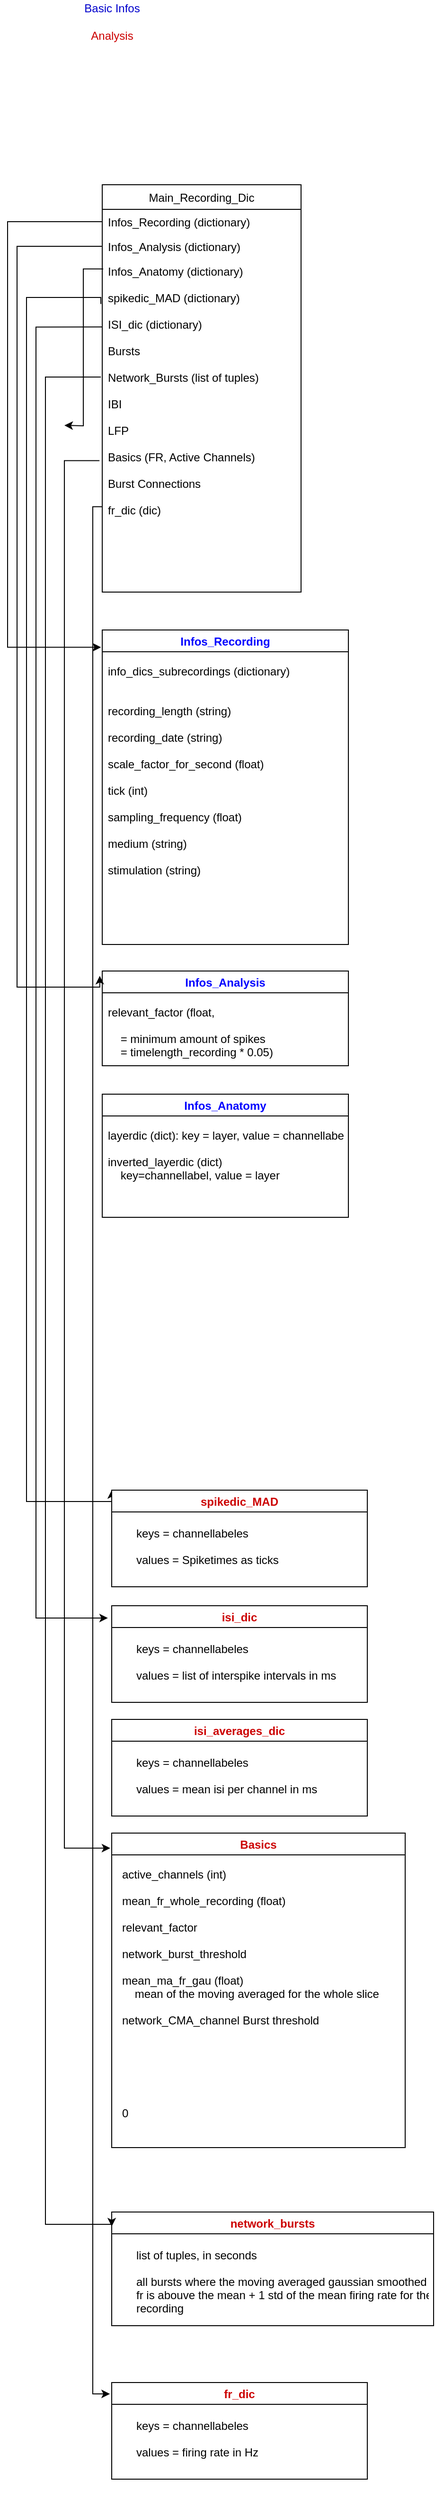 <mxfile version="15.2.9" type="github">
  <diagram id="vBnOlz8iTsaYxyx_wYCy" name="Page-1">
    <mxGraphModel dx="507" dy="1140" grid="1" gridSize="10" guides="1" tooltips="1" connect="1" arrows="1" fold="1" page="1" pageScale="1" pageWidth="827" pageHeight="1169" math="0" shadow="0">
      <root>
        <mxCell id="0" />
        <mxCell id="1" parent="0" />
        <mxCell id="hhfGfqor65zBzNXSn3MG-1" value="Main_Recording_Dic" style="swimlane;fontStyle=0;childLayout=stackLayout;horizontal=1;startSize=26;horizontalStack=0;resizeParent=1;resizeParentMax=0;resizeLast=0;collapsible=1;marginBottom=0;" parent="1" vertex="1">
          <mxGeometry x="140" y="220" width="210" height="430" as="geometry" />
        </mxCell>
        <mxCell id="hhfGfqor65zBzNXSn3MG-2" value="Infos_Recording (dictionary)" style="text;strokeColor=none;fillColor=none;align=left;verticalAlign=top;spacingLeft=4;spacingRight=4;overflow=hidden;rotatable=0;points=[[0,0.5],[1,0.5]];portConstraint=eastwest;" parent="hhfGfqor65zBzNXSn3MG-1" vertex="1">
          <mxGeometry y="26" width="210" height="26" as="geometry" />
        </mxCell>
        <mxCell id="hhfGfqor65zBzNXSn3MG-3" value="Infos_Analysis (dictionary)" style="text;strokeColor=none;fillColor=none;align=left;verticalAlign=top;spacingLeft=4;spacingRight=4;overflow=hidden;rotatable=0;points=[[0,0.5],[1,0.5]];portConstraint=eastwest;" parent="hhfGfqor65zBzNXSn3MG-1" vertex="1">
          <mxGeometry y="52" width="210" height="26" as="geometry" />
        </mxCell>
        <mxCell id="hhfGfqor65zBzNXSn3MG-4" value="Infos_Anatomy (dictionary)&#xa;&#xa;spikedic_MAD (dictionary)&#xa;&#xa;ISI_dic (dictionary)&#xa;&#xa;Bursts&#xa;&#xa;Network_Bursts (list of tuples)&#xa;&#xa;IBI&#xa;&#xa;LFP&#xa;&#xa;Basics (FR, Active Channels)&#xa;&#xa;Burst Connections&#xa;&#xa;fr_dic (dic)&#xa;&#xa;" style="text;strokeColor=none;fillColor=none;align=left;verticalAlign=top;spacingLeft=4;spacingRight=4;overflow=hidden;rotatable=0;points=[[0,0.5],[1,0.5]];portConstraint=eastwest;" parent="hhfGfqor65zBzNXSn3MG-1" vertex="1">
          <mxGeometry y="78" width="210" height="352" as="geometry" />
        </mxCell>
        <mxCell id="hhfGfqor65zBzNXSn3MG-6" value="&lt;div&gt;&lt;font color=&quot;#0000CC&quot;&gt;Basic Infos&lt;/font&gt;&lt;/div&gt;&lt;div&gt;&lt;br&gt;&lt;/div&gt;&lt;div&gt;&lt;font color=&quot;#CC0000&quot;&gt;Analysis&lt;/font&gt;&lt;/div&gt;&lt;div&gt;&lt;br&gt;&lt;/div&gt;&lt;div&gt;&lt;br&gt;&lt;/div&gt;&lt;div&gt;&lt;br&gt;&lt;/div&gt;" style="text;html=1;align=center;verticalAlign=middle;resizable=0;points=[];autosize=1;strokeColor=none;fillColor=none;" parent="1" vertex="1">
          <mxGeometry x="115" y="25" width="70" height="90" as="geometry" />
        </mxCell>
        <mxCell id="hhfGfqor65zBzNXSn3MG-7" style="edgeStyle=orthogonalEdgeStyle;rounded=0;orthogonalLoop=1;jettySize=auto;html=1;exitX=0;exitY=0.5;exitDx=0;exitDy=0;fontColor=#0000FF;entryX=-0.005;entryY=0.055;entryDx=0;entryDy=0;entryPerimeter=0;" parent="1" source="hhfGfqor65zBzNXSn3MG-2" target="hhfGfqor65zBzNXSn3MG-8" edge="1">
          <mxGeometry relative="1" as="geometry">
            <mxPoint x="60" y="720" as="targetPoint" />
            <Array as="points">
              <mxPoint x="40" y="259" />
              <mxPoint x="40" y="708" />
            </Array>
          </mxGeometry>
        </mxCell>
        <mxCell id="hhfGfqor65zBzNXSn3MG-8" value="Infos_Recording" style="swimlane;fontColor=#0000FF;" parent="1" vertex="1">
          <mxGeometry x="140" y="690" width="260" height="332" as="geometry" />
        </mxCell>
        <mxCell id="hhfGfqor65zBzNXSn3MG-9" value="info_dics_subrecordings (dictionary)&#xa;&#xa;&#xa;recording_length (string)&#xa;&#xa;recording_date (string)&#xa;&#xa;scale_factor_for_second (float)&#xa;&#xa;tick (int)&#xa;&#xa;sampling_frequency (float)&#xa;&#xa;medium (string)&#xa;&#xa;stimulation (string)&#xa;&#xa;" style="text;strokeColor=none;fillColor=none;align=left;verticalAlign=top;spacingLeft=4;spacingRight=4;overflow=hidden;rotatable=0;points=[[0,0.5],[1,0.5]];portConstraint=eastwest;" parent="hhfGfqor65zBzNXSn3MG-8" vertex="1">
          <mxGeometry y="30" width="260" height="302" as="geometry" />
        </mxCell>
        <mxCell id="hhfGfqor65zBzNXSn3MG-10" value="Infos_Analysis" style="swimlane;fontColor=#0000FF;" parent="1" vertex="1">
          <mxGeometry x="140" y="1050" width="260" height="100" as="geometry" />
        </mxCell>
        <mxCell id="hhfGfqor65zBzNXSn3MG-11" value="relevant_factor (float, &#xa;&#xa;    = minimum amount of spikes&#xa;    = timelength_recording * 0.05)&#xa;&#xa;&#xa;&#xa;" style="text;strokeColor=none;fillColor=none;align=left;verticalAlign=top;spacingLeft=4;spacingRight=4;overflow=hidden;rotatable=0;points=[[0,0.5],[1,0.5]];portConstraint=eastwest;" parent="hhfGfqor65zBzNXSn3MG-10" vertex="1">
          <mxGeometry y="30" width="260" height="90" as="geometry" />
        </mxCell>
        <mxCell id="hhfGfqor65zBzNXSn3MG-12" style="edgeStyle=orthogonalEdgeStyle;rounded=0;orthogonalLoop=1;jettySize=auto;html=1;exitX=0;exitY=0.5;exitDx=0;exitDy=0;entryX=-0.01;entryY=0.051;entryDx=0;entryDy=0;entryPerimeter=0;fontColor=#0000FF;" parent="1" source="hhfGfqor65zBzNXSn3MG-3" target="hhfGfqor65zBzNXSn3MG-10" edge="1">
          <mxGeometry relative="1" as="geometry">
            <Array as="points">
              <mxPoint x="50" y="285" />
              <mxPoint x="50" y="1067" />
            </Array>
          </mxGeometry>
        </mxCell>
        <mxCell id="hhfGfqor65zBzNXSn3MG-13" value="Basics" style="swimlane;fontColor=#CC0000;startSize=23;" parent="1" vertex="1">
          <mxGeometry x="150" y="1960" width="310" height="332" as="geometry" />
        </mxCell>
        <mxCell id="hhfGfqor65zBzNXSn3MG-17" value="active_channels (int)&#xa;&#xa;mean_fr_whole_recording (float)&#xa;&#xa;relevant_factor&#xa;&#xa;network_burst_threshold&#xa;&#xa;mean_ma_fr_gau (float)&#xa;    mean of the moving averaged for the whole slice&#xa;&#xa;network_CMA_channel Burst threshold&#xa;&#xa;&#xa;&#xa;&#xa;&#xa;&#xa;0" style="text;strokeColor=none;fillColor=none;align=left;verticalAlign=top;spacingLeft=4;spacingRight=4;overflow=hidden;rotatable=0;points=[[0,0.5],[1,0.5]];portConstraint=eastwest;" parent="hhfGfqor65zBzNXSn3MG-13" vertex="1">
          <mxGeometry x="5" y="30" width="300" height="302" as="geometry" />
        </mxCell>
        <mxCell id="hhfGfqor65zBzNXSn3MG-15" style="edgeStyle=orthogonalEdgeStyle;rounded=0;orthogonalLoop=1;jettySize=auto;html=1;fontColor=#CC0000;entryX=0;entryY=0;entryDx=0;entryDy=0;exitX=-0.007;exitY=0.136;exitDx=0;exitDy=0;exitPerimeter=0;" parent="1" source="hhfGfqor65zBzNXSn3MG-4" target="hhfGfqor65zBzNXSn3MG-16" edge="1">
          <mxGeometry relative="1" as="geometry">
            <mxPoint x="80" y="1581" as="targetPoint" />
            <mxPoint x="87" y="320" as="sourcePoint" />
            <Array as="points">
              <mxPoint x="60" y="339" />
              <mxPoint x="60" y="1610" />
              <mxPoint x="150" y="1610" />
            </Array>
          </mxGeometry>
        </mxCell>
        <mxCell id="hhfGfqor65zBzNXSn3MG-16" value="spikedic_MAD" style="swimlane;fontColor=#CC0000;startSize=23;" parent="1" vertex="1">
          <mxGeometry x="150" y="1598" width="270" height="102" as="geometry" />
        </mxCell>
        <mxCell id="hhfGfqor65zBzNXSn3MG-18" value="keys = channellabeles&#xa;&#xa;values = Spiketimes as ticks&#xa;" style="text;strokeColor=none;fillColor=none;align=left;verticalAlign=top;spacingLeft=4;spacingRight=4;overflow=hidden;rotatable=0;points=[[0,0.5],[1,0.5]];portConstraint=eastwest;" parent="hhfGfqor65zBzNXSn3MG-16" vertex="1">
          <mxGeometry x="20" y="32" width="250" height="88" as="geometry" />
        </mxCell>
        <mxCell id="hhfGfqor65zBzNXSn3MG-19" style="edgeStyle=orthogonalEdgeStyle;rounded=0;orthogonalLoop=1;jettySize=auto;html=1;fontColor=#CC0000;exitX=-0.014;exitY=0.606;exitDx=0;exitDy=0;exitPerimeter=0;entryX=-0.005;entryY=0.048;entryDx=0;entryDy=0;entryPerimeter=0;" parent="1" source="hhfGfqor65zBzNXSn3MG-4" target="hhfGfqor65zBzNXSn3MG-13" edge="1">
          <mxGeometry relative="1" as="geometry">
            <mxPoint x="100" y="449" as="targetPoint" />
            <Array as="points">
              <mxPoint x="100" y="511" />
              <mxPoint x="100" y="1976" />
            </Array>
          </mxGeometry>
        </mxCell>
        <mxCell id="A6L8o1R3aStiilXjUK1z-1" value="network_bursts" style="swimlane;fontColor=#CC0000;startSize=23;" vertex="1" parent="1">
          <mxGeometry x="150" y="2360" width="340" height="120" as="geometry" />
        </mxCell>
        <mxCell id="A6L8o1R3aStiilXjUK1z-2" value="list of tuples, in seconds&#xa;&#xa;all bursts where the moving averaged gaussian smoothed&#xa;fr is abouve the mean + 1 std of the mean firing rate for the&#xa;recording&#xa;&#xa;&#xa;&#xa;" style="text;strokeColor=none;fillColor=none;align=left;verticalAlign=top;spacingLeft=4;spacingRight=4;overflow=hidden;rotatable=0;points=[[0,0.5],[1,0.5]];portConstraint=eastwest;" vertex="1" parent="A6L8o1R3aStiilXjUK1z-1">
          <mxGeometry x="20" y="32" width="320" height="88" as="geometry" />
        </mxCell>
        <mxCell id="A6L8o1R3aStiilXjUK1z-4" style="edgeStyle=orthogonalEdgeStyle;rounded=0;orthogonalLoop=1;jettySize=auto;html=1;exitX=-0.007;exitY=0.355;exitDx=0;exitDy=0;exitPerimeter=0;entryX=0;entryY=0.127;entryDx=0;entryDy=0;entryPerimeter=0;" edge="1" parent="1" source="hhfGfqor65zBzNXSn3MG-4" target="A6L8o1R3aStiilXjUK1z-1">
          <mxGeometry relative="1" as="geometry">
            <mxPoint x="80" y="449" as="targetPoint" />
            <Array as="points">
              <mxPoint x="80" y="423" />
              <mxPoint x="80" y="2373" />
            </Array>
          </mxGeometry>
        </mxCell>
        <mxCell id="A6L8o1R3aStiilXjUK1z-5" value="fr_dic" style="swimlane;fontColor=#CC0000;startSize=23;" vertex="1" parent="1">
          <mxGeometry x="150" y="2540" width="270" height="102" as="geometry" />
        </mxCell>
        <mxCell id="A6L8o1R3aStiilXjUK1z-6" value="keys = channellabeles&#xa;&#xa;values = firing rate in Hz&#xa;" style="text;strokeColor=none;fillColor=none;align=left;verticalAlign=top;spacingLeft=4;spacingRight=4;overflow=hidden;rotatable=0;points=[[0,0.5],[1,0.5]];portConstraint=eastwest;" vertex="1" parent="A6L8o1R3aStiilXjUK1z-5">
          <mxGeometry x="20" y="32" width="250" height="88" as="geometry" />
        </mxCell>
        <mxCell id="A6L8o1R3aStiilXjUK1z-8" style="edgeStyle=orthogonalEdgeStyle;rounded=0;orthogonalLoop=1;jettySize=auto;html=1;exitX=0;exitY=0.744;exitDx=0;exitDy=0;exitPerimeter=0;entryX=-0.007;entryY=0.118;entryDx=0;entryDy=0;entryPerimeter=0;" edge="1" parent="1" source="hhfGfqor65zBzNXSn3MG-4" target="A6L8o1R3aStiilXjUK1z-5">
          <mxGeometry relative="1" as="geometry">
            <mxPoint x="90" y="480" as="targetPoint" />
            <Array as="points">
              <mxPoint x="130" y="560" />
              <mxPoint x="130" y="2552" />
            </Array>
          </mxGeometry>
        </mxCell>
        <mxCell id="A6L8o1R3aStiilXjUK1z-9" value="isi_dic" style="swimlane;fontColor=#CC0000;startSize=23;" vertex="1" parent="1">
          <mxGeometry x="150" y="1720" width="270" height="102" as="geometry" />
        </mxCell>
        <mxCell id="A6L8o1R3aStiilXjUK1z-10" value="keys = channellabeles&#xa;&#xa;values = list of interspike intervals in ms&#xa;" style="text;strokeColor=none;fillColor=none;align=left;verticalAlign=top;spacingLeft=4;spacingRight=4;overflow=hidden;rotatable=0;points=[[0,0.5],[1,0.5]];portConstraint=eastwest;" vertex="1" parent="A6L8o1R3aStiilXjUK1z-9">
          <mxGeometry x="20" y="32" width="250" height="88" as="geometry" />
        </mxCell>
        <mxCell id="A6L8o1R3aStiilXjUK1z-11" style="edgeStyle=orthogonalEdgeStyle;rounded=0;orthogonalLoop=1;jettySize=auto;html=1;exitX=0;exitY=0.205;exitDx=0;exitDy=0;exitPerimeter=0;entryX=-0.015;entryY=0.127;entryDx=0;entryDy=0;entryPerimeter=0;" edge="1" parent="1" source="hhfGfqor65zBzNXSn3MG-4" target="A6L8o1R3aStiilXjUK1z-9">
          <mxGeometry relative="1" as="geometry">
            <mxPoint x="90" y="474" as="targetPoint" />
            <Array as="points">
              <mxPoint x="70" y="370" />
              <mxPoint x="70" y="1733" />
            </Array>
          </mxGeometry>
        </mxCell>
        <mxCell id="A6L8o1R3aStiilXjUK1z-12" value="isi_averages_dic" style="swimlane;fontColor=#CC0000;startSize=23;" vertex="1" parent="1">
          <mxGeometry x="150" y="1840" width="270" height="102" as="geometry" />
        </mxCell>
        <mxCell id="A6L8o1R3aStiilXjUK1z-13" value="keys = channellabeles&#xa;&#xa;values = mean isi per channel in ms" style="text;strokeColor=none;fillColor=none;align=left;verticalAlign=top;spacingLeft=4;spacingRight=4;overflow=hidden;rotatable=0;points=[[0,0.5],[1,0.5]];portConstraint=eastwest;" vertex="1" parent="A6L8o1R3aStiilXjUK1z-12">
          <mxGeometry x="20" y="32" width="250" height="88" as="geometry" />
        </mxCell>
        <mxCell id="A6L8o1R3aStiilXjUK1z-14" value="Infos_Anatomy" style="swimlane;fontColor=#0000FF;" vertex="1" parent="1">
          <mxGeometry x="140" y="1180" width="260" height="130" as="geometry" />
        </mxCell>
        <mxCell id="A6L8o1R3aStiilXjUK1z-15" value="layerdic (dict): key = layer, value = channellabels&#xa;&#xa;inverted_layerdic (dict)&#xa;    key=channellabel, value = layer&#xa;" style="text;strokeColor=none;fillColor=none;align=left;verticalAlign=top;spacingLeft=4;spacingRight=4;overflow=hidden;rotatable=0;points=[[0,0.5],[1,0.5]];portConstraint=eastwest;" vertex="1" parent="A6L8o1R3aStiilXjUK1z-14">
          <mxGeometry y="30" width="260" height="302" as="geometry" />
        </mxCell>
        <mxCell id="A6L8o1R3aStiilXjUK1z-16" style="edgeStyle=orthogonalEdgeStyle;rounded=0;orthogonalLoop=1;jettySize=auto;html=1;exitX=0.005;exitY=0.031;exitDx=0;exitDy=0;exitPerimeter=0;" edge="1" parent="1" source="hhfGfqor65zBzNXSn3MG-4">
          <mxGeometry relative="1" as="geometry">
            <mxPoint x="100" y="474" as="targetPoint" />
          </mxGeometry>
        </mxCell>
      </root>
    </mxGraphModel>
  </diagram>
</mxfile>
